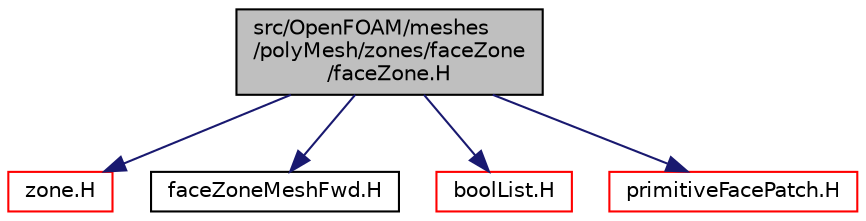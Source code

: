 digraph "src/OpenFOAM/meshes/polyMesh/zones/faceZone/faceZone.H"
{
  bgcolor="transparent";
  edge [fontname="Helvetica",fontsize="10",labelfontname="Helvetica",labelfontsize="10"];
  node [fontname="Helvetica",fontsize="10",shape=record];
  Node0 [label="src/OpenFOAM/meshes\l/polyMesh/zones/faceZone\l/faceZone.H",height=0.2,width=0.4,color="black", fillcolor="grey75", style="filled", fontcolor="black"];
  Node0 -> Node1 [color="midnightblue",fontsize="10",style="solid",fontname="Helvetica"];
  Node1 [label="zone.H",height=0.2,width=0.4,color="red",URL="$a12584.html"];
  Node0 -> Node115 [color="midnightblue",fontsize="10",style="solid",fontname="Helvetica"];
  Node115 [label="faceZoneMeshFwd.H",height=0.2,width=0.4,color="black",URL="$a12596.html"];
  Node0 -> Node116 [color="midnightblue",fontsize="10",style="solid",fontname="Helvetica"];
  Node116 [label="boolList.H",height=0.2,width=0.4,color="red",URL="$a12920.html"];
  Node0 -> Node117 [color="midnightblue",fontsize="10",style="solid",fontname="Helvetica"];
  Node117 [label="primitiveFacePatch.H",height=0.2,width=0.4,color="red",URL="$a12764.html"];
}
